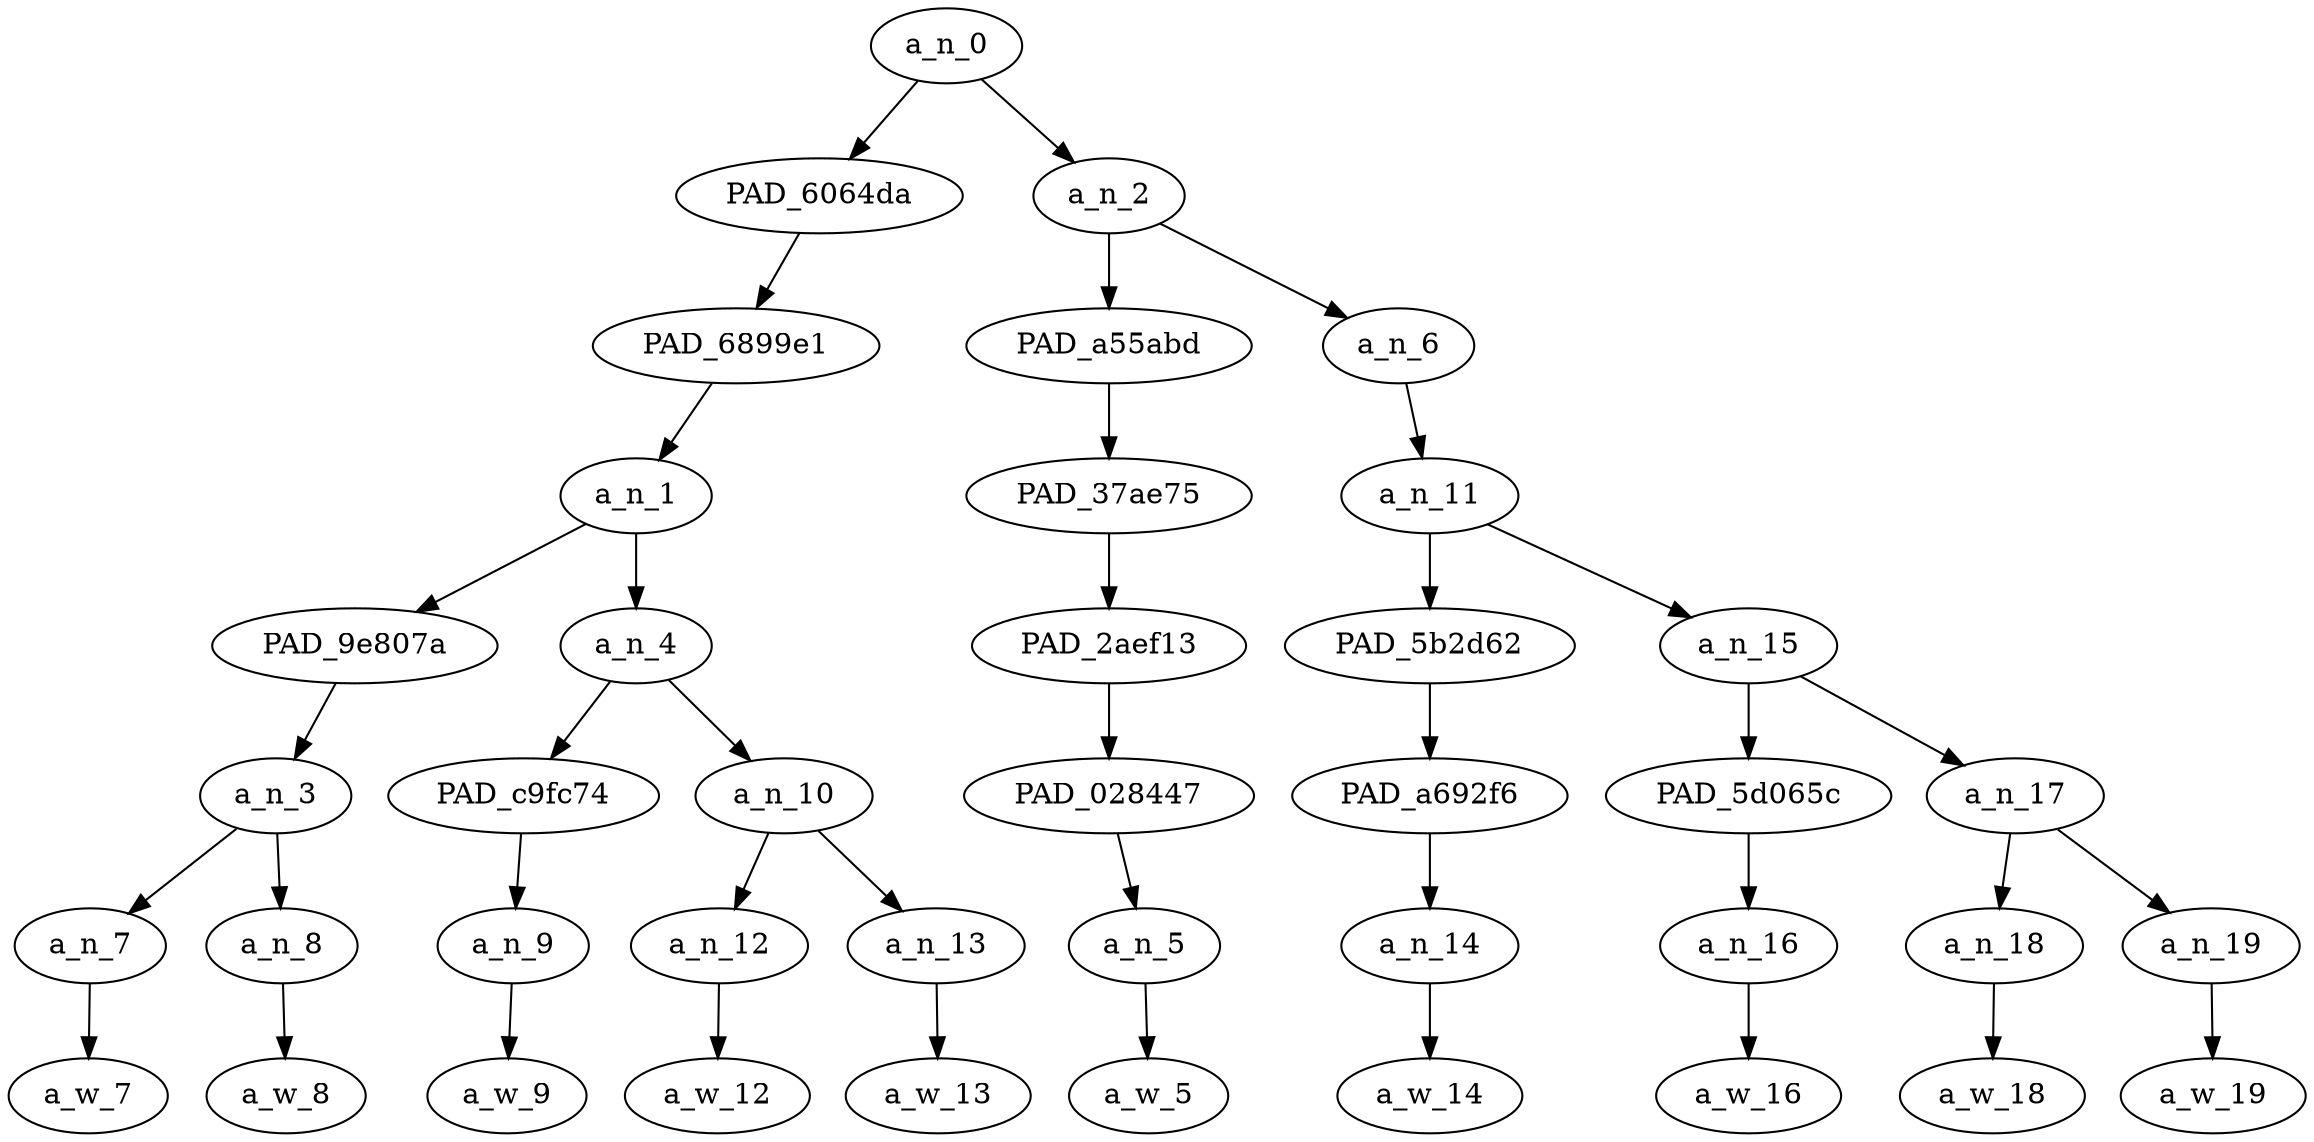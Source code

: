 strict digraph "" {
	a_n_0	[div_dir=-1,
		index=0,
		level=7,
		pos="3.78125,7!",
		text_span="[0, 1, 2, 3, 4, 5, 6, 7, 8, 9]",
		value=0.99999998];
	PAD_6064da	[div_dir=1,
		index=0,
		level=6,
		pos="1.625,6!",
		text_span="[0, 1, 2, 3, 4]",
		value=0.56257259];
	a_n_0 -> PAD_6064da;
	a_n_2	[div_dir=-1,
		index=1,
		level=6,
		pos="5.9375,6!",
		text_span="[5, 6, 7, 8, 9]",
		value=0.43722495];
	a_n_0 -> a_n_2;
	PAD_6899e1	[div_dir=1,
		index=0,
		level=5,
		pos="1.625,5!",
		text_span="[0, 1, 2, 3, 4]",
		value=0.56257259];
	PAD_6064da -> PAD_6899e1;
	a_n_1	[div_dir=1,
		index=0,
		level=4,
		pos="1.625,4!",
		text_span="[0, 1, 2, 3, 4]",
		value=0.56257259];
	PAD_6899e1 -> a_n_1;
	PAD_9e807a	[div_dir=-1,
		index=0,
		level=3,
		pos="0.5,3!",
		text_span="[0, 1]",
		value=0.24951878];
	a_n_1 -> PAD_9e807a;
	a_n_4	[div_dir=1,
		index=1,
		level=3,
		pos="2.75,3!",
		text_span="[2, 3, 4]",
		value=0.31301913];
	a_n_1 -> a_n_4;
	a_n_3	[div_dir=-1,
		index=0,
		level=2,
		pos="0.5,2!",
		text_span="[0, 1]",
		value=0.24951878];
	PAD_9e807a -> a_n_3;
	a_n_7	[div_dir=1,
		index=0,
		level=1,
		pos="0.0,1!",
		text_span="[0]",
		value=0.05690101];
	a_n_3 -> a_n_7;
	a_n_8	[div_dir=-1,
		index=1,
		level=1,
		pos="1.0,1!",
		text_span="[1]",
		value=0.19243352];
	a_n_3 -> a_n_8;
	a_w_7	[div_dir=0,
		index=0,
		level=0,
		pos="0,0!",
		text_span="[0]",
		value=the];
	a_n_7 -> a_w_7;
	a_w_8	[div_dir=0,
		index=1,
		level=0,
		pos="1,0!",
		text_span="[1]",
		value=harassment];
	a_n_8 -> a_w_8;
	PAD_c9fc74	[div_dir=-1,
		index=1,
		level=2,
		pos="2.0,2!",
		text_span="[2]",
		value=0.06751635];
	a_n_4 -> PAD_c9fc74;
	a_n_10	[div_dir=1,
		index=2,
		level=2,
		pos="3.5,2!",
		text_span="[3, 4]",
		value=0.24531620];
	a_n_4 -> a_n_10;
	a_n_9	[div_dir=-1,
		index=2,
		level=1,
		pos="2.0,1!",
		text_span="[2]",
		value=0.06751635];
	PAD_c9fc74 -> a_n_9;
	a_w_9	[div_dir=0,
		index=2,
		level=0,
		pos="2,0!",
		text_span="[2]",
		value=of];
	a_n_9 -> a_w_9;
	a_n_12	[div_dir=1,
		index=3,
		level=1,
		pos="3.0,1!",
		text_span="[3]",
		value=0.17184440];
	a_n_10 -> a_n_12;
	a_n_13	[div_dir=1,
		index=4,
		level=1,
		pos="4.0,1!",
		text_span="[4]",
		value=0.07318479];
	a_n_10 -> a_n_13;
	a_w_12	[div_dir=0,
		index=3,
		level=0,
		pos="3,0!",
		text_span="[3]",
		value=britain];
	a_n_12 -> a_w_12;
	a_w_13	[div_dir=0,
		index=4,
		level=0,
		pos="4,0!",
		text_span="[4]",
		value=first];
	a_n_13 -> a_w_13;
	PAD_a55abd	[div_dir=-1,
		index=1,
		level=5,
		pos="5.0,5!",
		text_span="[5]",
		value=0.10181559];
	a_n_2 -> PAD_a55abd;
	a_n_6	[div_dir=-1,
		index=2,
		level=5,
		pos="6.875,5!",
		text_span="[6, 7, 8, 9]",
		value=0.33509155];
	a_n_2 -> a_n_6;
	PAD_37ae75	[div_dir=-1,
		index=1,
		level=4,
		pos="5.0,4!",
		text_span="[5]",
		value=0.10181559];
	PAD_a55abd -> PAD_37ae75;
	PAD_2aef13	[div_dir=-1,
		index=2,
		level=3,
		pos="5.0,3!",
		text_span="[5]",
		value=0.10181559];
	PAD_37ae75 -> PAD_2aef13;
	PAD_028447	[div_dir=-1,
		index=3,
		level=2,
		pos="5.0,2!",
		text_span="[5]",
		value=0.10181559];
	PAD_2aef13 -> PAD_028447;
	a_n_5	[div_dir=-1,
		index=5,
		level=1,
		pos="5.0,1!",
		text_span="[5]",
		value=0.10181559];
	PAD_028447 -> a_n_5;
	a_w_5	[div_dir=0,
		index=5,
		level=0,
		pos="5,0!",
		text_span="[5]",
		value=continues];
	a_n_5 -> a_w_5;
	a_n_11	[div_dir=-1,
		index=2,
		level=4,
		pos="6.875,4!",
		text_span="[6, 7, 8, 9]",
		value=0.33489440];
	a_n_6 -> a_n_11;
	PAD_5b2d62	[div_dir=1,
		index=3,
		level=3,
		pos="6.0,3!",
		text_span="[6]",
		value=0.06120073];
	a_n_11 -> PAD_5b2d62;
	a_n_15	[div_dir=-1,
		index=4,
		level=3,
		pos="7.75,3!",
		text_span="[7, 8, 9]",
		value=0.27349652];
	a_n_11 -> a_n_15;
	PAD_a692f6	[div_dir=1,
		index=4,
		level=2,
		pos="6.0,2!",
		text_span="[6]",
		value=0.06120073];
	PAD_5b2d62 -> PAD_a692f6;
	a_n_14	[div_dir=1,
		index=6,
		level=1,
		pos="6.0,1!",
		text_span="[6]",
		value=0.06120073];
	PAD_a692f6 -> a_n_14;
	a_w_14	[div_dir=0,
		index=6,
		level=0,
		pos="6,0!",
		text_span="[6]",
		value=they];
	a_n_14 -> a_w_14;
	PAD_5d065c	[div_dir=-1,
		index=5,
		level=2,
		pos="7.0,2!",
		text_span="[7]",
		value=0.10283363];
	a_n_15 -> PAD_5d065c;
	a_n_17	[div_dir=-1,
		index=6,
		level=2,
		pos="8.5,2!",
		text_span="[8, 9]",
		value=0.17032300];
	a_n_15 -> a_n_17;
	a_n_16	[div_dir=-1,
		index=7,
		level=1,
		pos="7.0,1!",
		text_span="[7]",
		value=0.10283363];
	PAD_5d065c -> a_n_16;
	a_w_16	[div_dir=0,
		index=7,
		level=0,
		pos="7,0!",
		text_span="[7]",
		value=deserve];
	a_n_16 -> a_w_16;
	a_n_18	[div_dir=-1,
		index=8,
		level=1,
		pos="8.0,1!",
		text_span="[8]",
		value=0.08578817];
	a_n_17 -> a_n_18;
	a_n_19	[div_dir=1,
		index=9,
		level=1,
		pos="9.0,1!",
		text_span="[9]",
		value=0.08451437];
	a_n_17 -> a_n_19;
	a_w_18	[div_dir=0,
		index=8,
		level=0,
		pos="8,0!",
		text_span="[8]",
		value=your];
	a_n_18 -> a_w_18;
	a_w_19	[div_dir=0,
		index=9,
		level=0,
		pos="9,0!",
		text_span="[9]",
		value=support];
	a_n_19 -> a_w_19;
}
